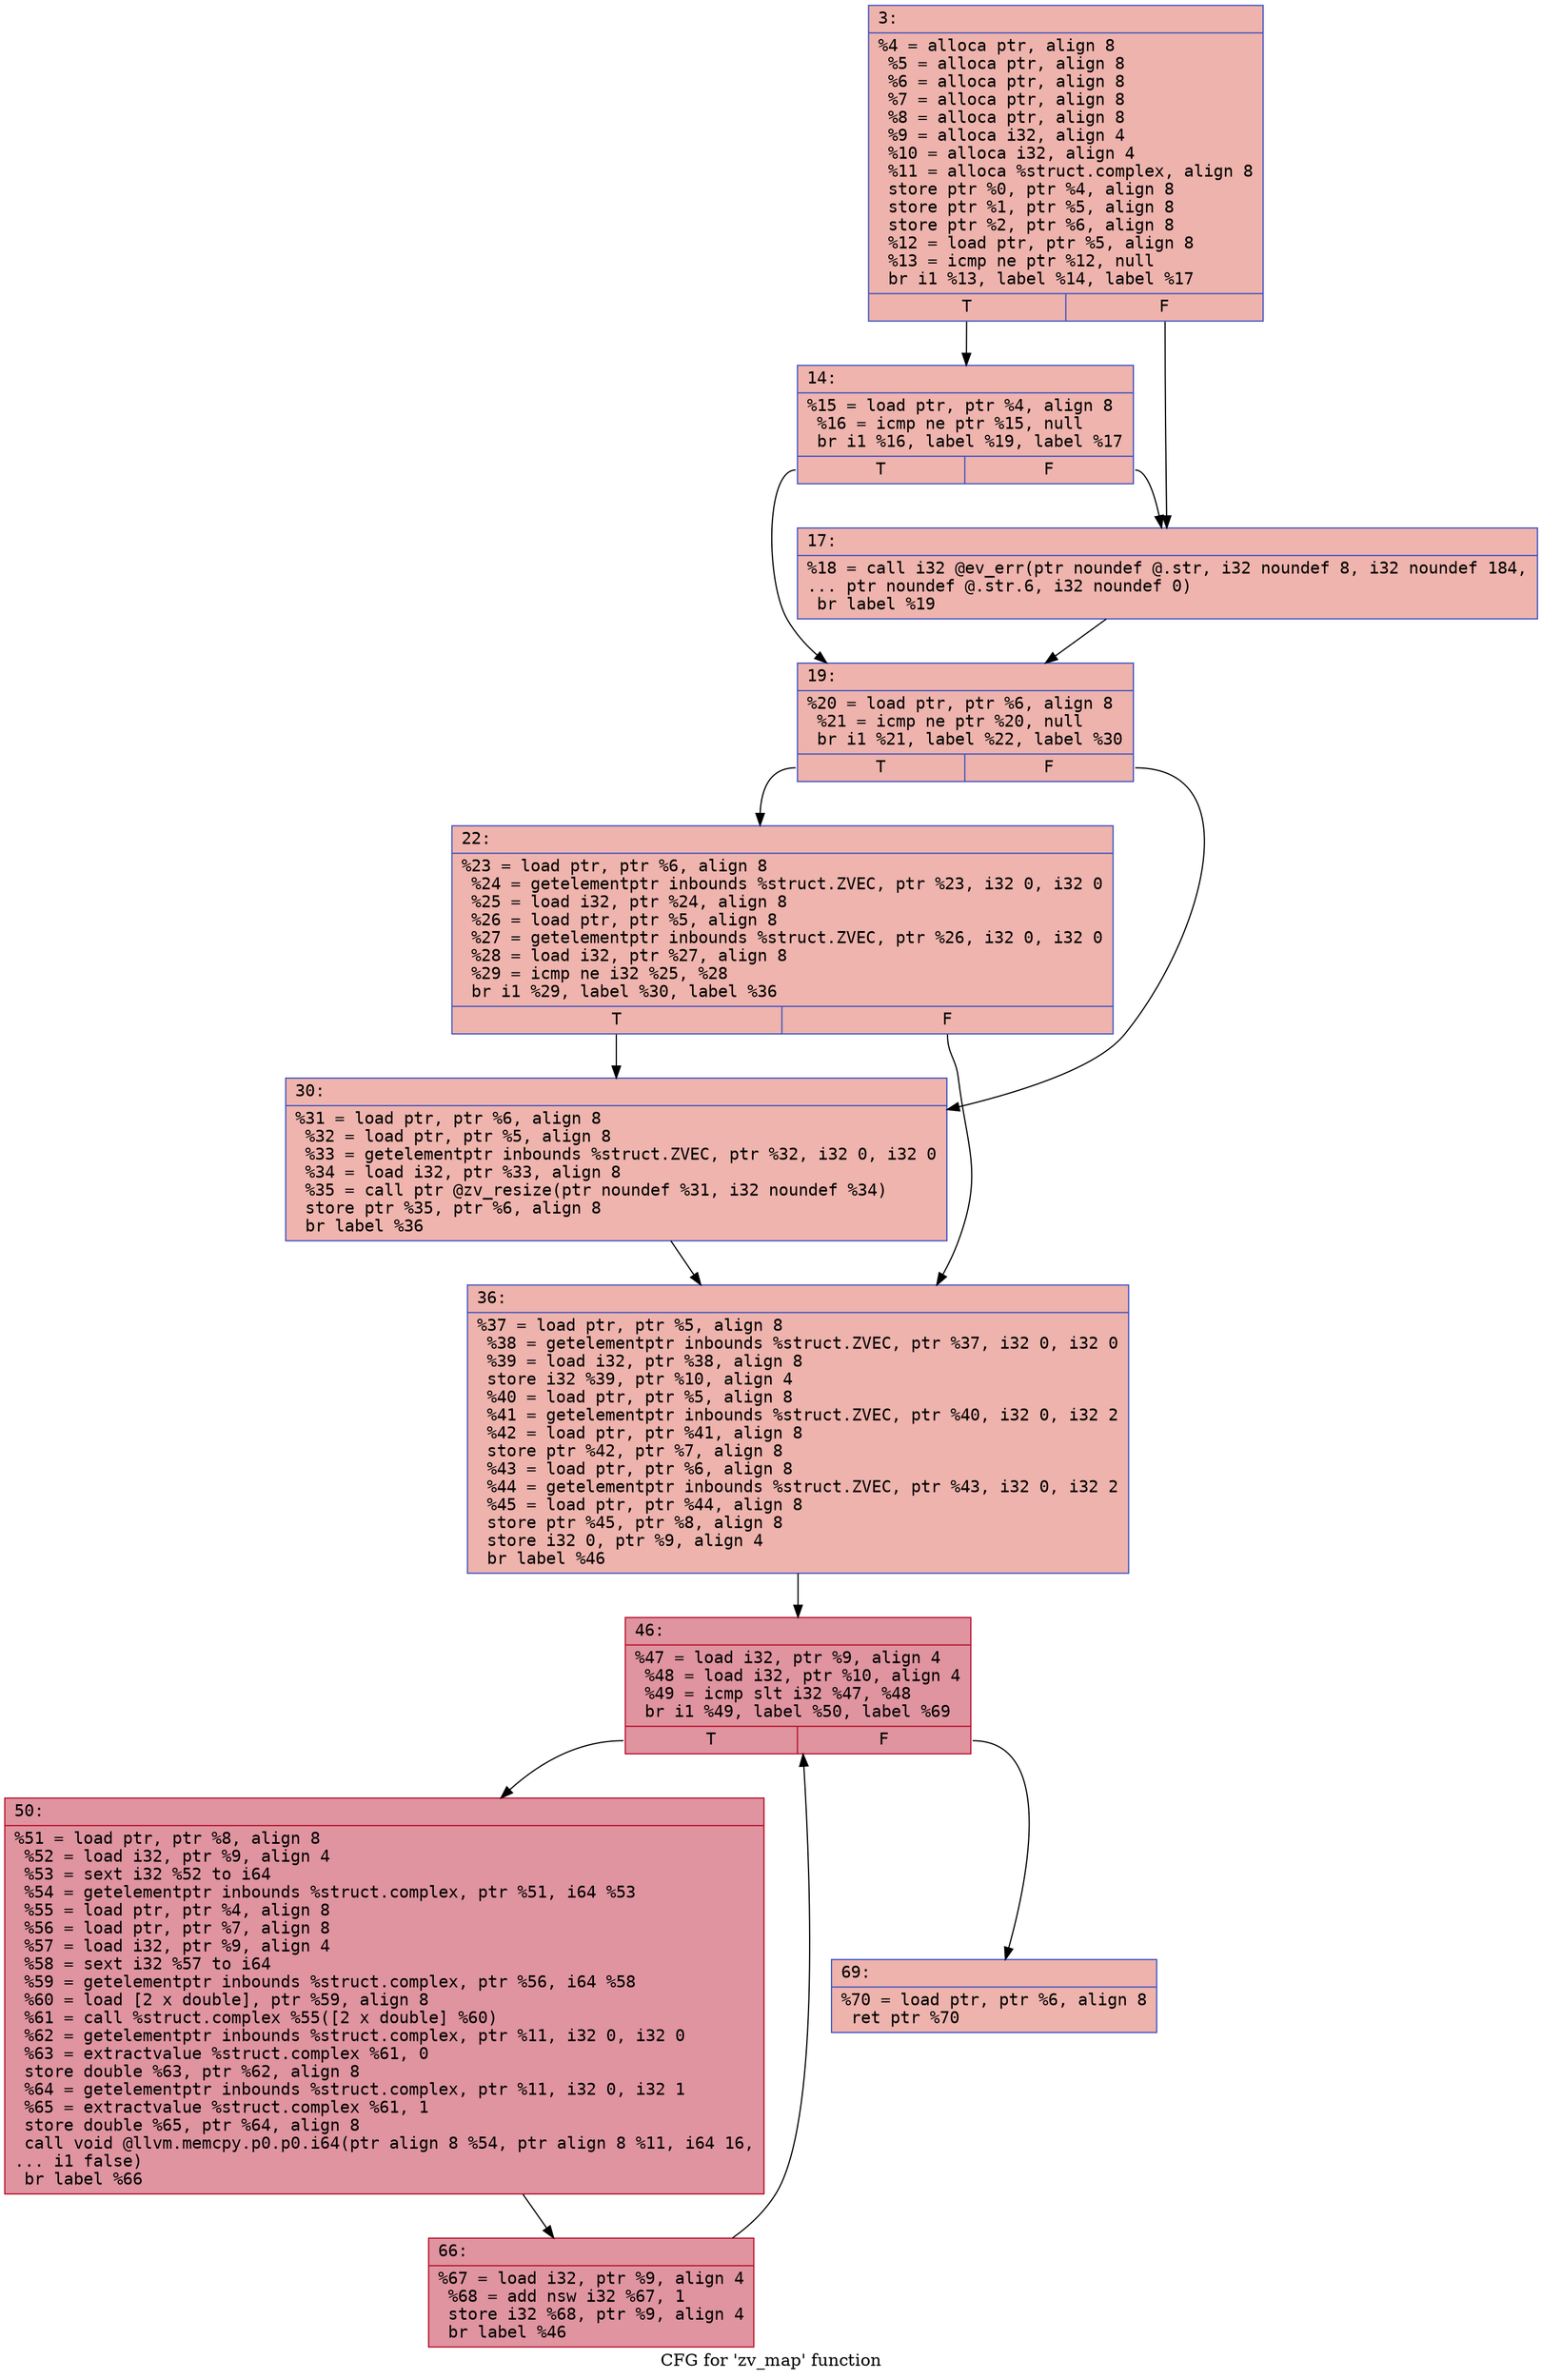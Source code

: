 digraph "CFG for 'zv_map' function" {
	label="CFG for 'zv_map' function";

	Node0x600000d8def0 [shape=record,color="#3d50c3ff", style=filled, fillcolor="#d6524470" fontname="Courier",label="{3:\l|  %4 = alloca ptr, align 8\l  %5 = alloca ptr, align 8\l  %6 = alloca ptr, align 8\l  %7 = alloca ptr, align 8\l  %8 = alloca ptr, align 8\l  %9 = alloca i32, align 4\l  %10 = alloca i32, align 4\l  %11 = alloca %struct.complex, align 8\l  store ptr %0, ptr %4, align 8\l  store ptr %1, ptr %5, align 8\l  store ptr %2, ptr %6, align 8\l  %12 = load ptr, ptr %5, align 8\l  %13 = icmp ne ptr %12, null\l  br i1 %13, label %14, label %17\l|{<s0>T|<s1>F}}"];
	Node0x600000d8def0:s0 -> Node0x600000d8e210[tooltip="3 -> 14\nProbability 62.50%" ];
	Node0x600000d8def0:s1 -> Node0x600000d8e260[tooltip="3 -> 17\nProbability 37.50%" ];
	Node0x600000d8e210 [shape=record,color="#3d50c3ff", style=filled, fillcolor="#d8564670" fontname="Courier",label="{14:\l|  %15 = load ptr, ptr %4, align 8\l  %16 = icmp ne ptr %15, null\l  br i1 %16, label %19, label %17\l|{<s0>T|<s1>F}}"];
	Node0x600000d8e210:s0 -> Node0x600000d8e2b0[tooltip="14 -> 19\nProbability 62.50%" ];
	Node0x600000d8e210:s1 -> Node0x600000d8e260[tooltip="14 -> 17\nProbability 37.50%" ];
	Node0x600000d8e260 [shape=record,color="#3d50c3ff", style=filled, fillcolor="#d8564670" fontname="Courier",label="{17:\l|  %18 = call i32 @ev_err(ptr noundef @.str, i32 noundef 8, i32 noundef 184,\l... ptr noundef @.str.6, i32 noundef 0)\l  br label %19\l}"];
	Node0x600000d8e260 -> Node0x600000d8e2b0[tooltip="17 -> 19\nProbability 100.00%" ];
	Node0x600000d8e2b0 [shape=record,color="#3d50c3ff", style=filled, fillcolor="#d6524470" fontname="Courier",label="{19:\l|  %20 = load ptr, ptr %6, align 8\l  %21 = icmp ne ptr %20, null\l  br i1 %21, label %22, label %30\l|{<s0>T|<s1>F}}"];
	Node0x600000d8e2b0:s0 -> Node0x600000d8e300[tooltip="19 -> 22\nProbability 62.50%" ];
	Node0x600000d8e2b0:s1 -> Node0x600000d8e350[tooltip="19 -> 30\nProbability 37.50%" ];
	Node0x600000d8e300 [shape=record,color="#3d50c3ff", style=filled, fillcolor="#d8564670" fontname="Courier",label="{22:\l|  %23 = load ptr, ptr %6, align 8\l  %24 = getelementptr inbounds %struct.ZVEC, ptr %23, i32 0, i32 0\l  %25 = load i32, ptr %24, align 8\l  %26 = load ptr, ptr %5, align 8\l  %27 = getelementptr inbounds %struct.ZVEC, ptr %26, i32 0, i32 0\l  %28 = load i32, ptr %27, align 8\l  %29 = icmp ne i32 %25, %28\l  br i1 %29, label %30, label %36\l|{<s0>T|<s1>F}}"];
	Node0x600000d8e300:s0 -> Node0x600000d8e350[tooltip="22 -> 30\nProbability 50.00%" ];
	Node0x600000d8e300:s1 -> Node0x600000d8e3a0[tooltip="22 -> 36\nProbability 50.00%" ];
	Node0x600000d8e350 [shape=record,color="#3d50c3ff", style=filled, fillcolor="#d8564670" fontname="Courier",label="{30:\l|  %31 = load ptr, ptr %6, align 8\l  %32 = load ptr, ptr %5, align 8\l  %33 = getelementptr inbounds %struct.ZVEC, ptr %32, i32 0, i32 0\l  %34 = load i32, ptr %33, align 8\l  %35 = call ptr @zv_resize(ptr noundef %31, i32 noundef %34)\l  store ptr %35, ptr %6, align 8\l  br label %36\l}"];
	Node0x600000d8e350 -> Node0x600000d8e3a0[tooltip="30 -> 36\nProbability 100.00%" ];
	Node0x600000d8e3a0 [shape=record,color="#3d50c3ff", style=filled, fillcolor="#d6524470" fontname="Courier",label="{36:\l|  %37 = load ptr, ptr %5, align 8\l  %38 = getelementptr inbounds %struct.ZVEC, ptr %37, i32 0, i32 0\l  %39 = load i32, ptr %38, align 8\l  store i32 %39, ptr %10, align 4\l  %40 = load ptr, ptr %5, align 8\l  %41 = getelementptr inbounds %struct.ZVEC, ptr %40, i32 0, i32 2\l  %42 = load ptr, ptr %41, align 8\l  store ptr %42, ptr %7, align 8\l  %43 = load ptr, ptr %6, align 8\l  %44 = getelementptr inbounds %struct.ZVEC, ptr %43, i32 0, i32 2\l  %45 = load ptr, ptr %44, align 8\l  store ptr %45, ptr %8, align 8\l  store i32 0, ptr %9, align 4\l  br label %46\l}"];
	Node0x600000d8e3a0 -> Node0x600000d8e3f0[tooltip="36 -> 46\nProbability 100.00%" ];
	Node0x600000d8e3f0 [shape=record,color="#b70d28ff", style=filled, fillcolor="#b70d2870" fontname="Courier",label="{46:\l|  %47 = load i32, ptr %9, align 4\l  %48 = load i32, ptr %10, align 4\l  %49 = icmp slt i32 %47, %48\l  br i1 %49, label %50, label %69\l|{<s0>T|<s1>F}}"];
	Node0x600000d8e3f0:s0 -> Node0x600000d8e440[tooltip="46 -> 50\nProbability 96.88%" ];
	Node0x600000d8e3f0:s1 -> Node0x600000d8e4e0[tooltip="46 -> 69\nProbability 3.12%" ];
	Node0x600000d8e440 [shape=record,color="#b70d28ff", style=filled, fillcolor="#b70d2870" fontname="Courier",label="{50:\l|  %51 = load ptr, ptr %8, align 8\l  %52 = load i32, ptr %9, align 4\l  %53 = sext i32 %52 to i64\l  %54 = getelementptr inbounds %struct.complex, ptr %51, i64 %53\l  %55 = load ptr, ptr %4, align 8\l  %56 = load ptr, ptr %7, align 8\l  %57 = load i32, ptr %9, align 4\l  %58 = sext i32 %57 to i64\l  %59 = getelementptr inbounds %struct.complex, ptr %56, i64 %58\l  %60 = load [2 x double], ptr %59, align 8\l  %61 = call %struct.complex %55([2 x double] %60)\l  %62 = getelementptr inbounds %struct.complex, ptr %11, i32 0, i32 0\l  %63 = extractvalue %struct.complex %61, 0\l  store double %63, ptr %62, align 8\l  %64 = getelementptr inbounds %struct.complex, ptr %11, i32 0, i32 1\l  %65 = extractvalue %struct.complex %61, 1\l  store double %65, ptr %64, align 8\l  call void @llvm.memcpy.p0.p0.i64(ptr align 8 %54, ptr align 8 %11, i64 16,\l... i1 false)\l  br label %66\l}"];
	Node0x600000d8e440 -> Node0x600000d8e490[tooltip="50 -> 66\nProbability 100.00%" ];
	Node0x600000d8e490 [shape=record,color="#b70d28ff", style=filled, fillcolor="#b70d2870" fontname="Courier",label="{66:\l|  %67 = load i32, ptr %9, align 4\l  %68 = add nsw i32 %67, 1\l  store i32 %68, ptr %9, align 4\l  br label %46\l}"];
	Node0x600000d8e490 -> Node0x600000d8e3f0[tooltip="66 -> 46\nProbability 100.00%" ];
	Node0x600000d8e4e0 [shape=record,color="#3d50c3ff", style=filled, fillcolor="#d6524470" fontname="Courier",label="{69:\l|  %70 = load ptr, ptr %6, align 8\l  ret ptr %70\l}"];
}
